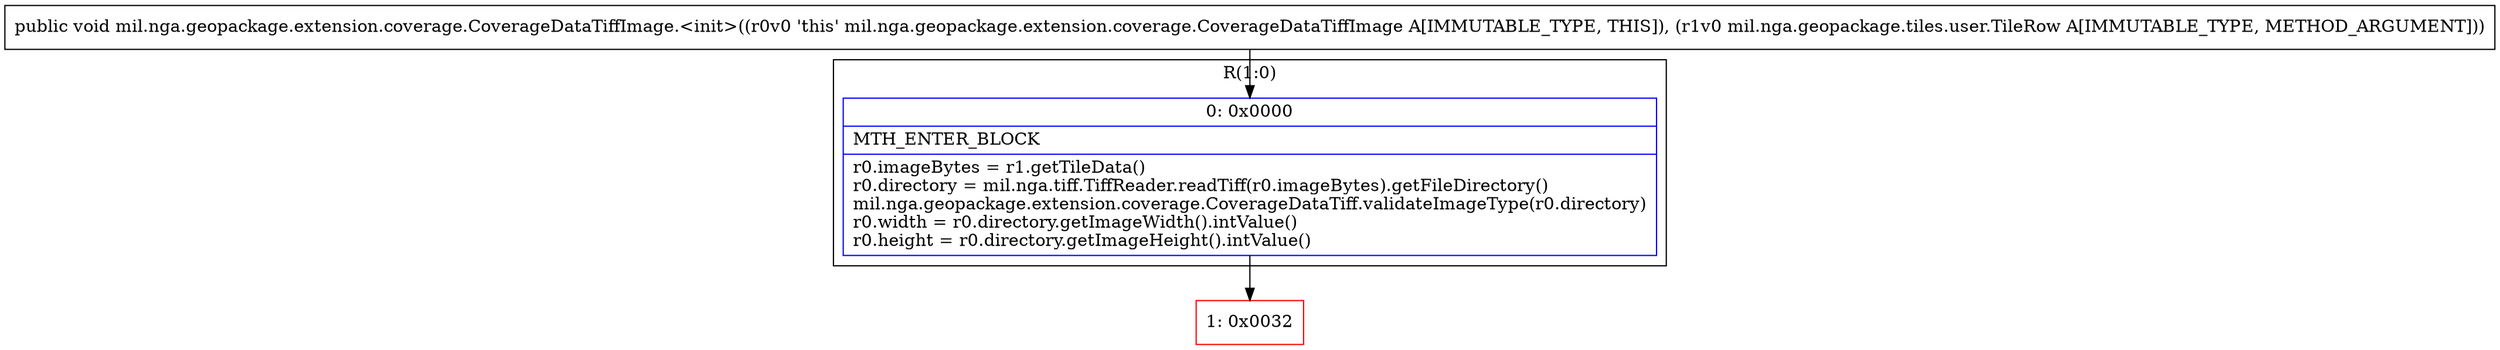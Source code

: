 digraph "CFG formil.nga.geopackage.extension.coverage.CoverageDataTiffImage.\<init\>(Lmil\/nga\/geopackage\/tiles\/user\/TileRow;)V" {
subgraph cluster_Region_439689135 {
label = "R(1:0)";
node [shape=record,color=blue];
Node_0 [shape=record,label="{0\:\ 0x0000|MTH_ENTER_BLOCK\l|r0.imageBytes = r1.getTileData()\lr0.directory = mil.nga.tiff.TiffReader.readTiff(r0.imageBytes).getFileDirectory()\lmil.nga.geopackage.extension.coverage.CoverageDataTiff.validateImageType(r0.directory)\lr0.width = r0.directory.getImageWidth().intValue()\lr0.height = r0.directory.getImageHeight().intValue()\l}"];
}
Node_1 [shape=record,color=red,label="{1\:\ 0x0032}"];
MethodNode[shape=record,label="{public void mil.nga.geopackage.extension.coverage.CoverageDataTiffImage.\<init\>((r0v0 'this' mil.nga.geopackage.extension.coverage.CoverageDataTiffImage A[IMMUTABLE_TYPE, THIS]), (r1v0 mil.nga.geopackage.tiles.user.TileRow A[IMMUTABLE_TYPE, METHOD_ARGUMENT])) }"];
MethodNode -> Node_0;
Node_0 -> Node_1;
}


